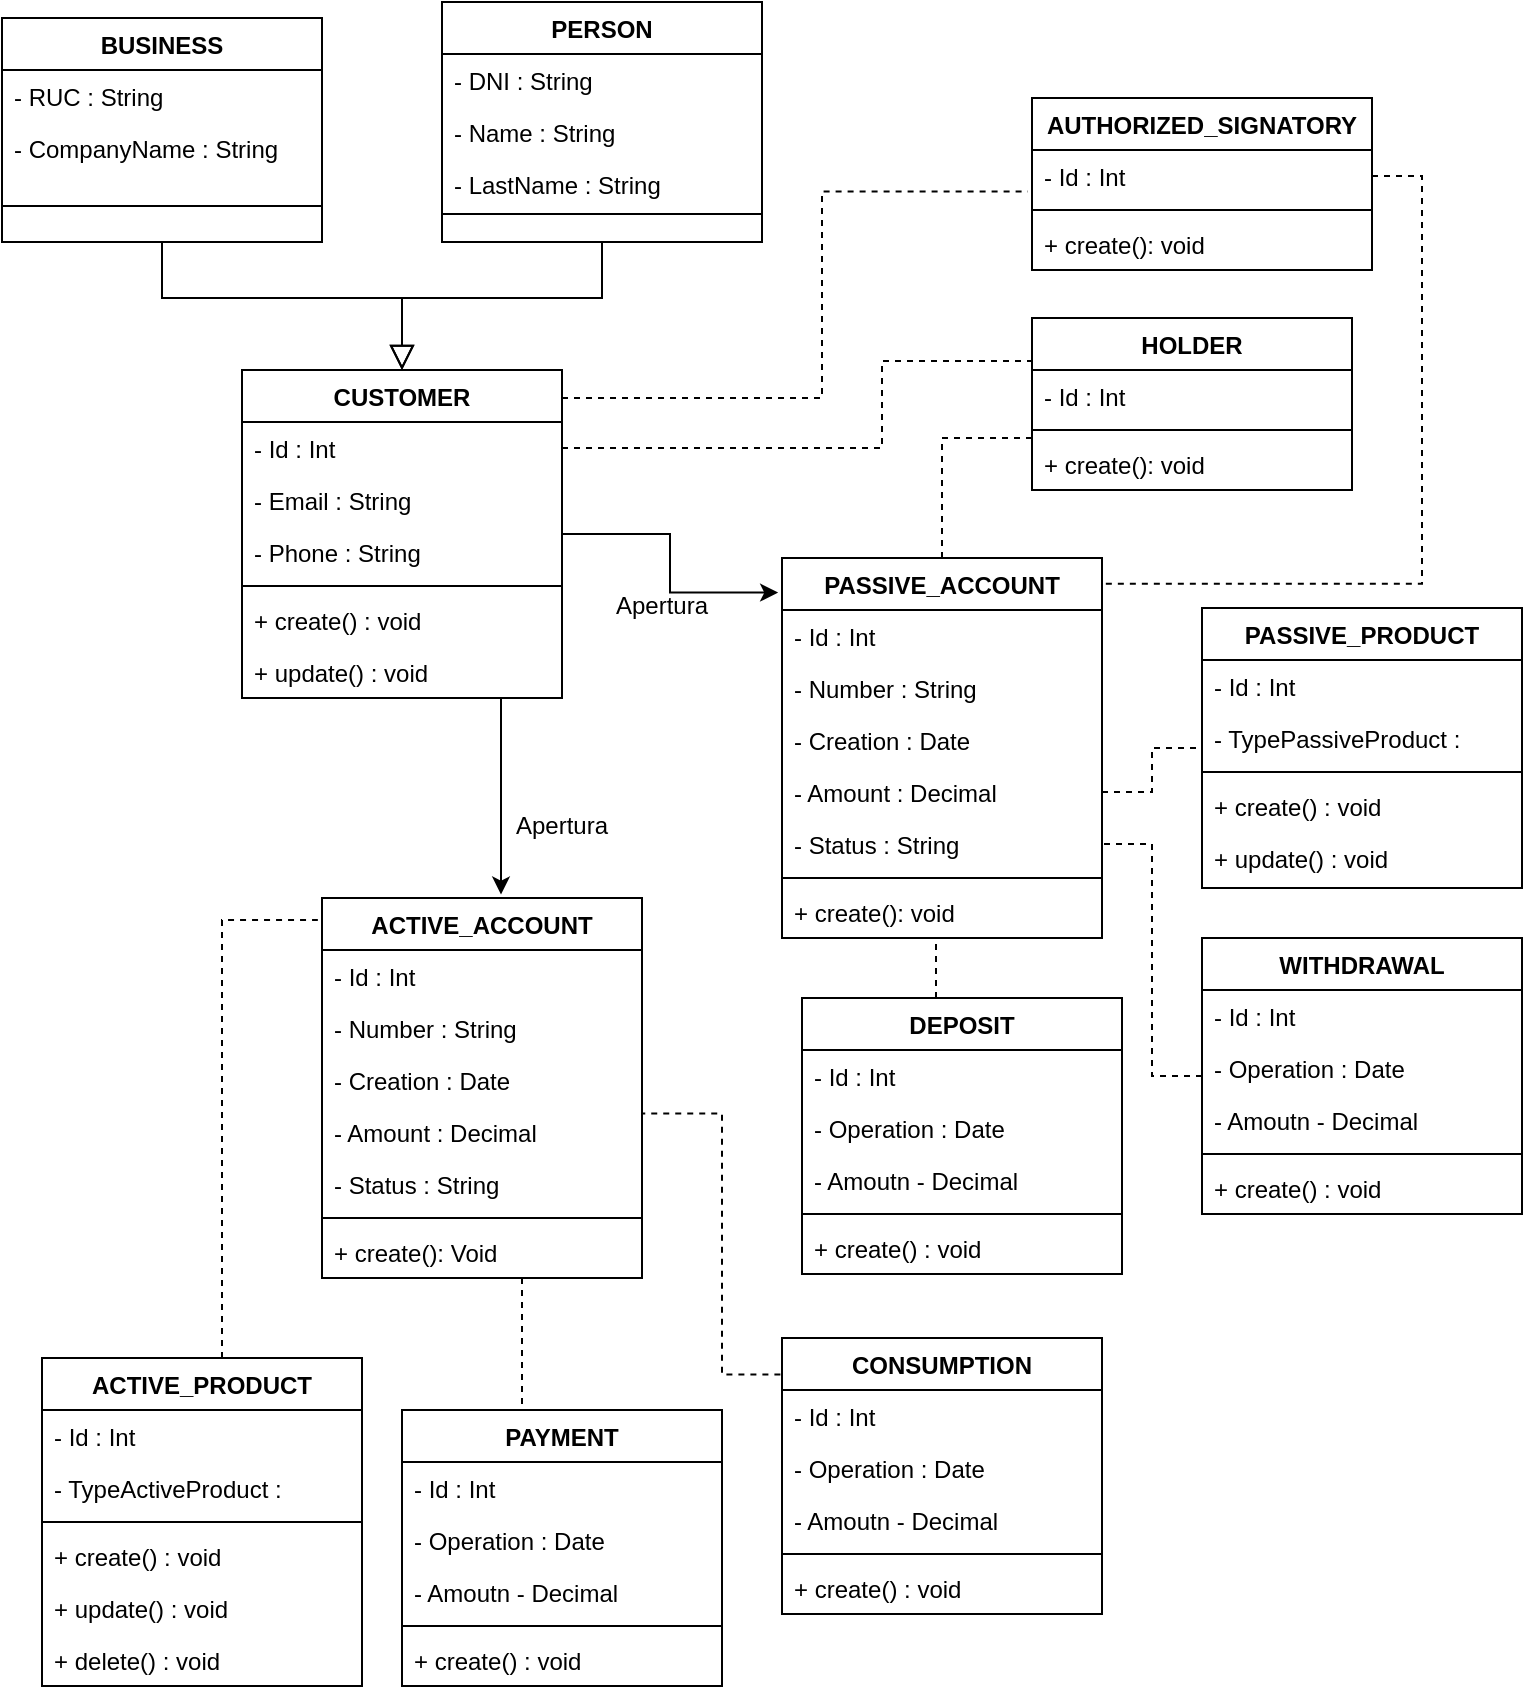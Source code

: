 <mxfile version="20.1.2" type="device"><diagram id="C5RBs43oDa-KdzZeNtuy" name="Page-1"><mxGraphModel dx="1038" dy="583" grid="1" gridSize="10" guides="1" tooltips="1" connect="1" arrows="1" fold="1" page="1" pageScale="1" pageWidth="827" pageHeight="1169" math="0" shadow="0"><root><mxCell id="WIyWlLk6GJQsqaUBKTNV-0"/><mxCell id="WIyWlLk6GJQsqaUBKTNV-1" parent="WIyWlLk6GJQsqaUBKTNV-0"/><mxCell id="EEUe4uyViLUBXM3c4ScE-38" style="edgeStyle=elbowEdgeStyle;rounded=0;orthogonalLoop=1;jettySize=auto;html=1;entryX=0.56;entryY=-0.009;entryDx=0;entryDy=0;entryPerimeter=0;" edge="1" parent="WIyWlLk6GJQsqaUBKTNV-1" source="zkfFHV4jXpPFQw0GAbJ--0" target="EEUe4uyViLUBXM3c4ScE-30"><mxGeometry relative="1" as="geometry"/></mxCell><mxCell id="EEUe4uyViLUBXM3c4ScE-40" style="edgeStyle=elbowEdgeStyle;rounded=0;orthogonalLoop=1;jettySize=auto;html=1;entryX=-0.012;entryY=0.091;entryDx=0;entryDy=0;entryPerimeter=0;" edge="1" parent="WIyWlLk6GJQsqaUBKTNV-1" source="zkfFHV4jXpPFQw0GAbJ--0" target="EEUe4uyViLUBXM3c4ScE-22"><mxGeometry relative="1" as="geometry"/></mxCell><mxCell id="EEUe4uyViLUBXM3c4ScE-55" style="edgeStyle=elbowEdgeStyle;rounded=0;orthogonalLoop=1;jettySize=auto;html=1;entryX=-0.012;entryY=0.8;entryDx=0;entryDy=0;entryPerimeter=0;dashed=1;endArrow=none;endFill=0;" edge="1" parent="WIyWlLk6GJQsqaUBKTNV-1" source="zkfFHV4jXpPFQw0GAbJ--0" target="EEUe4uyViLUBXM3c4ScE-52"><mxGeometry relative="1" as="geometry"><Array as="points"><mxPoint x="450" y="270"/></Array></mxGeometry></mxCell><mxCell id="zkfFHV4jXpPFQw0GAbJ--0" value="CUSTOMER" style="swimlane;fontStyle=1;align=center;verticalAlign=top;childLayout=stackLayout;horizontal=1;startSize=26;horizontalStack=0;resizeParent=1;resizeLast=0;collapsible=1;marginBottom=0;rounded=0;shadow=0;strokeWidth=1;" parent="WIyWlLk6GJQsqaUBKTNV-1" vertex="1"><mxGeometry x="160" y="256" width="160" height="164" as="geometry"><mxRectangle x="230" y="140" width="160" height="26" as="alternateBounds"/></mxGeometry></mxCell><mxCell id="zkfFHV4jXpPFQw0GAbJ--1" value="- Id : Int" style="text;align=left;verticalAlign=top;spacingLeft=4;spacingRight=4;overflow=hidden;rotatable=0;points=[[0,0.5],[1,0.5]];portConstraint=eastwest;" parent="zkfFHV4jXpPFQw0GAbJ--0" vertex="1"><mxGeometry y="26" width="160" height="26" as="geometry"/></mxCell><mxCell id="zkfFHV4jXpPFQw0GAbJ--2" value="- Email : String" style="text;align=left;verticalAlign=top;spacingLeft=4;spacingRight=4;overflow=hidden;rotatable=0;points=[[0,0.5],[1,0.5]];portConstraint=eastwest;rounded=0;shadow=0;html=0;" parent="zkfFHV4jXpPFQw0GAbJ--0" vertex="1"><mxGeometry y="52" width="160" height="26" as="geometry"/></mxCell><mxCell id="zkfFHV4jXpPFQw0GAbJ--3" value="- Phone : String" style="text;align=left;verticalAlign=top;spacingLeft=4;spacingRight=4;overflow=hidden;rotatable=0;points=[[0,0.5],[1,0.5]];portConstraint=eastwest;rounded=0;shadow=0;html=0;" parent="zkfFHV4jXpPFQw0GAbJ--0" vertex="1"><mxGeometry y="78" width="160" height="26" as="geometry"/></mxCell><mxCell id="zkfFHV4jXpPFQw0GAbJ--4" value="" style="line;html=1;strokeWidth=1;align=left;verticalAlign=middle;spacingTop=-1;spacingLeft=3;spacingRight=3;rotatable=0;labelPosition=right;points=[];portConstraint=eastwest;" parent="zkfFHV4jXpPFQw0GAbJ--0" vertex="1"><mxGeometry y="104" width="160" height="8" as="geometry"/></mxCell><mxCell id="zkfFHV4jXpPFQw0GAbJ--5" value="+ create() : void" style="text;align=left;verticalAlign=top;spacingLeft=4;spacingRight=4;overflow=hidden;rotatable=0;points=[[0,0.5],[1,0.5]];portConstraint=eastwest;" parent="zkfFHV4jXpPFQw0GAbJ--0" vertex="1"><mxGeometry y="112" width="160" height="26" as="geometry"/></mxCell><mxCell id="EEUe4uyViLUBXM3c4ScE-9" value="+ update() : void" style="text;align=left;verticalAlign=top;spacingLeft=4;spacingRight=4;overflow=hidden;rotatable=0;points=[[0,0.5],[1,0.5]];portConstraint=eastwest;" vertex="1" parent="zkfFHV4jXpPFQw0GAbJ--0"><mxGeometry y="138" width="160" height="26" as="geometry"/></mxCell><mxCell id="zkfFHV4jXpPFQw0GAbJ--6" value="BUSINESS" style="swimlane;fontStyle=1;align=center;verticalAlign=top;childLayout=stackLayout;horizontal=1;startSize=26;horizontalStack=0;resizeParent=1;resizeLast=0;collapsible=1;marginBottom=0;rounded=0;shadow=0;strokeWidth=1;" parent="WIyWlLk6GJQsqaUBKTNV-1" vertex="1"><mxGeometry x="40" y="80" width="160" height="112" as="geometry"><mxRectangle x="130" y="380" width="160" height="26" as="alternateBounds"/></mxGeometry></mxCell><mxCell id="zkfFHV4jXpPFQw0GAbJ--7" value="- RUC : String" style="text;align=left;verticalAlign=top;spacingLeft=4;spacingRight=4;overflow=hidden;rotatable=0;points=[[0,0.5],[1,0.5]];portConstraint=eastwest;" parent="zkfFHV4jXpPFQw0GAbJ--6" vertex="1"><mxGeometry y="26" width="160" height="26" as="geometry"/></mxCell><mxCell id="zkfFHV4jXpPFQw0GAbJ--8" value="- CompanyName : String" style="text;align=left;verticalAlign=top;spacingLeft=4;spacingRight=4;overflow=hidden;rotatable=0;points=[[0,0.5],[1,0.5]];portConstraint=eastwest;rounded=0;shadow=0;html=0;" parent="zkfFHV4jXpPFQw0GAbJ--6" vertex="1"><mxGeometry y="52" width="160" height="26" as="geometry"/></mxCell><mxCell id="zkfFHV4jXpPFQw0GAbJ--9" value="" style="line;html=1;strokeWidth=1;align=left;verticalAlign=middle;spacingTop=-1;spacingLeft=3;spacingRight=3;rotatable=0;labelPosition=right;points=[];portConstraint=eastwest;" parent="zkfFHV4jXpPFQw0GAbJ--6" vertex="1"><mxGeometry y="78" width="160" height="32" as="geometry"/></mxCell><mxCell id="zkfFHV4jXpPFQw0GAbJ--12" value="" style="endArrow=block;endSize=10;endFill=0;shadow=0;strokeWidth=1;rounded=0;edgeStyle=elbowEdgeStyle;elbow=vertical;exitX=0.5;exitY=1;exitDx=0;exitDy=0;entryX=0.5;entryY=0;entryDx=0;entryDy=0;" parent="WIyWlLk6GJQsqaUBKTNV-1" source="zkfFHV4jXpPFQw0GAbJ--6" target="zkfFHV4jXpPFQw0GAbJ--0" edge="1"><mxGeometry width="160" relative="1" as="geometry"><mxPoint x="154.8" y="151.792" as="sourcePoint"/><mxPoint x="120" y="-117" as="targetPoint"/><Array as="points"><mxPoint x="170" y="220"/></Array></mxGeometry></mxCell><mxCell id="EEUe4uyViLUBXM3c4ScE-93" style="edgeStyle=elbowEdgeStyle;rounded=0;orthogonalLoop=1;jettySize=auto;html=1;endArrow=block;endFill=0;exitX=0.5;exitY=1;exitDx=0;exitDy=0;entryX=0.5;entryY=0;entryDx=0;entryDy=0;elbow=vertical;endSize=10;" edge="1" parent="WIyWlLk6GJQsqaUBKTNV-1" source="zkfFHV4jXpPFQw0GAbJ--13" target="zkfFHV4jXpPFQw0GAbJ--0"><mxGeometry relative="1" as="geometry"><mxPoint x="240" y="250" as="targetPoint"/><Array as="points"><mxPoint x="280" y="220"/></Array></mxGeometry></mxCell><mxCell id="zkfFHV4jXpPFQw0GAbJ--13" value="PERSON" style="swimlane;fontStyle=1;align=center;verticalAlign=top;childLayout=stackLayout;horizontal=1;startSize=26;horizontalStack=0;resizeParent=1;resizeLast=0;collapsible=1;marginBottom=0;rounded=0;shadow=0;strokeWidth=1;" parent="WIyWlLk6GJQsqaUBKTNV-1" vertex="1"><mxGeometry x="260" y="72" width="160" height="120" as="geometry"><mxRectangle x="340" y="380" width="170" height="26" as="alternateBounds"/></mxGeometry></mxCell><mxCell id="zkfFHV4jXpPFQw0GAbJ--14" value="- DNI : String" style="text;align=left;verticalAlign=top;spacingLeft=4;spacingRight=4;overflow=hidden;rotatable=0;points=[[0,0.5],[1,0.5]];portConstraint=eastwest;" parent="zkfFHV4jXpPFQw0GAbJ--13" vertex="1"><mxGeometry y="26" width="160" height="26" as="geometry"/></mxCell><mxCell id="EEUe4uyViLUBXM3c4ScE-1" value="- Name : String" style="text;align=left;verticalAlign=top;spacingLeft=4;spacingRight=4;overflow=hidden;rotatable=0;points=[[0,0.5],[1,0.5]];portConstraint=eastwest;" vertex="1" parent="zkfFHV4jXpPFQw0GAbJ--13"><mxGeometry y="52" width="160" height="26" as="geometry"/></mxCell><mxCell id="EEUe4uyViLUBXM3c4ScE-0" value="- LastName : String" style="text;align=left;verticalAlign=top;spacingLeft=4;spacingRight=4;overflow=hidden;rotatable=0;points=[[0,0.5],[1,0.5]];portConstraint=eastwest;" vertex="1" parent="zkfFHV4jXpPFQw0GAbJ--13"><mxGeometry y="78" width="160" height="26" as="geometry"/></mxCell><mxCell id="zkfFHV4jXpPFQw0GAbJ--15" value="" style="line;html=1;strokeWidth=1;align=left;verticalAlign=middle;spacingTop=-1;spacingLeft=3;spacingRight=3;rotatable=0;labelPosition=right;points=[];portConstraint=eastwest;" parent="zkfFHV4jXpPFQw0GAbJ--13" vertex="1"><mxGeometry y="104" width="160" height="4" as="geometry"/></mxCell><mxCell id="zkfFHV4jXpPFQw0GAbJ--17" value="PASSIVE_PRODUCT" style="swimlane;fontStyle=1;align=center;verticalAlign=top;childLayout=stackLayout;horizontal=1;startSize=26;horizontalStack=0;resizeParent=1;resizeLast=0;collapsible=1;marginBottom=0;rounded=0;shadow=0;strokeWidth=1;" parent="WIyWlLk6GJQsqaUBKTNV-1" vertex="1"><mxGeometry x="640" y="375" width="160" height="140" as="geometry"><mxRectangle x="550" y="140" width="160" height="26" as="alternateBounds"/></mxGeometry></mxCell><mxCell id="zkfFHV4jXpPFQw0GAbJ--18" value="- Id : Int" style="text;align=left;verticalAlign=top;spacingLeft=4;spacingRight=4;overflow=hidden;rotatable=0;points=[[0,0.5],[1,0.5]];portConstraint=eastwest;" parent="zkfFHV4jXpPFQw0GAbJ--17" vertex="1"><mxGeometry y="26" width="160" height="26" as="geometry"/></mxCell><mxCell id="zkfFHV4jXpPFQw0GAbJ--19" value="- TypePassiveProduct :" style="text;align=left;verticalAlign=top;spacingLeft=4;spacingRight=4;overflow=hidden;rotatable=0;points=[[0,0.5],[1,0.5]];portConstraint=eastwest;rounded=0;shadow=0;html=0;" parent="zkfFHV4jXpPFQw0GAbJ--17" vertex="1"><mxGeometry y="52" width="160" height="26" as="geometry"/></mxCell><mxCell id="zkfFHV4jXpPFQw0GAbJ--23" value="" style="line;html=1;strokeWidth=1;align=left;verticalAlign=middle;spacingTop=-1;spacingLeft=3;spacingRight=3;rotatable=0;labelPosition=right;points=[];portConstraint=eastwest;" parent="zkfFHV4jXpPFQw0GAbJ--17" vertex="1"><mxGeometry y="78" width="160" height="8" as="geometry"/></mxCell><mxCell id="zkfFHV4jXpPFQw0GAbJ--24" value="+ create() : void" style="text;align=left;verticalAlign=top;spacingLeft=4;spacingRight=4;overflow=hidden;rotatable=0;points=[[0,0.5],[1,0.5]];portConstraint=eastwest;" parent="zkfFHV4jXpPFQw0GAbJ--17" vertex="1"><mxGeometry y="86" width="160" height="26" as="geometry"/></mxCell><mxCell id="zkfFHV4jXpPFQw0GAbJ--25" value="+ update() : void" style="text;align=left;verticalAlign=top;spacingLeft=4;spacingRight=4;overflow=hidden;rotatable=0;points=[[0,0.5],[1,0.5]];portConstraint=eastwest;" parent="zkfFHV4jXpPFQw0GAbJ--17" vertex="1"><mxGeometry y="112" width="160" height="26" as="geometry"/></mxCell><mxCell id="EEUe4uyViLUBXM3c4ScE-46" style="edgeStyle=elbowEdgeStyle;rounded=0;orthogonalLoop=1;jettySize=auto;html=1;entryX=-0.013;entryY=0.058;entryDx=0;entryDy=0;entryPerimeter=0;dashed=1;endArrow=none;endFill=0;" edge="1" parent="WIyWlLk6GJQsqaUBKTNV-1" source="EEUe4uyViLUBXM3c4ScE-13" target="EEUe4uyViLUBXM3c4ScE-30"><mxGeometry relative="1" as="geometry"><Array as="points"><mxPoint x="150" y="730"/></Array></mxGeometry></mxCell><mxCell id="EEUe4uyViLUBXM3c4ScE-13" value="ACTIVE_PRODUCT" style="swimlane;fontStyle=1;align=center;verticalAlign=top;childLayout=stackLayout;horizontal=1;startSize=26;horizontalStack=0;resizeParent=1;resizeLast=0;collapsible=1;marginBottom=0;rounded=0;shadow=0;strokeWidth=1;" vertex="1" parent="WIyWlLk6GJQsqaUBKTNV-1"><mxGeometry x="60" y="750" width="160" height="164" as="geometry"><mxRectangle x="550" y="140" width="160" height="26" as="alternateBounds"/></mxGeometry></mxCell><mxCell id="EEUe4uyViLUBXM3c4ScE-14" value="- Id : Int" style="text;align=left;verticalAlign=top;spacingLeft=4;spacingRight=4;overflow=hidden;rotatable=0;points=[[0,0.5],[1,0.5]];portConstraint=eastwest;" vertex="1" parent="EEUe4uyViLUBXM3c4ScE-13"><mxGeometry y="26" width="160" height="26" as="geometry"/></mxCell><mxCell id="EEUe4uyViLUBXM3c4ScE-15" value="- TypeActiveProduct : " style="text;align=left;verticalAlign=top;spacingLeft=4;spacingRight=4;overflow=hidden;rotatable=0;points=[[0,0.5],[1,0.5]];portConstraint=eastwest;rounded=0;shadow=0;html=0;" vertex="1" parent="EEUe4uyViLUBXM3c4ScE-13"><mxGeometry y="52" width="160" height="26" as="geometry"/></mxCell><mxCell id="EEUe4uyViLUBXM3c4ScE-16" value="" style="line;html=1;strokeWidth=1;align=left;verticalAlign=middle;spacingTop=-1;spacingLeft=3;spacingRight=3;rotatable=0;labelPosition=right;points=[];portConstraint=eastwest;" vertex="1" parent="EEUe4uyViLUBXM3c4ScE-13"><mxGeometry y="78" width="160" height="8" as="geometry"/></mxCell><mxCell id="EEUe4uyViLUBXM3c4ScE-17" value="+ create() : void" style="text;align=left;verticalAlign=top;spacingLeft=4;spacingRight=4;overflow=hidden;rotatable=0;points=[[0,0.5],[1,0.5]];portConstraint=eastwest;" vertex="1" parent="EEUe4uyViLUBXM3c4ScE-13"><mxGeometry y="86" width="160" height="26" as="geometry"/></mxCell><mxCell id="EEUe4uyViLUBXM3c4ScE-18" value="+ update() : void" style="text;align=left;verticalAlign=top;spacingLeft=4;spacingRight=4;overflow=hidden;rotatable=0;points=[[0,0.5],[1,0.5]];portConstraint=eastwest;" vertex="1" parent="EEUe4uyViLUBXM3c4ScE-13"><mxGeometry y="112" width="160" height="26" as="geometry"/></mxCell><mxCell id="EEUe4uyViLUBXM3c4ScE-19" value="+ delete() : void" style="text;align=left;verticalAlign=top;spacingLeft=4;spacingRight=4;overflow=hidden;rotatable=0;points=[[0,0.5],[1,0.5]];portConstraint=eastwest;" vertex="1" parent="EEUe4uyViLUBXM3c4ScE-13"><mxGeometry y="138" width="160" height="26" as="geometry"/></mxCell><mxCell id="EEUe4uyViLUBXM3c4ScE-22" value="PASSIVE_ACCOUNT" style="swimlane;fontStyle=1;align=center;verticalAlign=top;childLayout=stackLayout;horizontal=1;startSize=26;horizontalStack=0;resizeParent=1;resizeParentMax=0;resizeLast=0;collapsible=1;marginBottom=0;" vertex="1" parent="WIyWlLk6GJQsqaUBKTNV-1"><mxGeometry x="430" y="350" width="160" height="190" as="geometry"/></mxCell><mxCell id="EEUe4uyViLUBXM3c4ScE-23" value="- Id : Int" style="text;strokeColor=none;fillColor=none;align=left;verticalAlign=top;spacingLeft=4;spacingRight=4;overflow=hidden;rotatable=0;points=[[0,0.5],[1,0.5]];portConstraint=eastwest;" vertex="1" parent="EEUe4uyViLUBXM3c4ScE-22"><mxGeometry y="26" width="160" height="26" as="geometry"/></mxCell><mxCell id="EEUe4uyViLUBXM3c4ScE-26" value="- Number : String" style="text;strokeColor=none;fillColor=none;align=left;verticalAlign=top;spacingLeft=4;spacingRight=4;overflow=hidden;rotatable=0;points=[[0,0.5],[1,0.5]];portConstraint=eastwest;" vertex="1" parent="EEUe4uyViLUBXM3c4ScE-22"><mxGeometry y="52" width="160" height="26" as="geometry"/></mxCell><mxCell id="EEUe4uyViLUBXM3c4ScE-27" value="- Creation : Date" style="text;strokeColor=none;fillColor=none;align=left;verticalAlign=top;spacingLeft=4;spacingRight=4;overflow=hidden;rotatable=0;points=[[0,0.5],[1,0.5]];portConstraint=eastwest;" vertex="1" parent="EEUe4uyViLUBXM3c4ScE-22"><mxGeometry y="78" width="160" height="26" as="geometry"/></mxCell><mxCell id="EEUe4uyViLUBXM3c4ScE-28" value="- Amount : Decimal" style="text;strokeColor=none;fillColor=none;align=left;verticalAlign=top;spacingLeft=4;spacingRight=4;overflow=hidden;rotatable=0;points=[[0,0.5],[1,0.5]];portConstraint=eastwest;" vertex="1" parent="EEUe4uyViLUBXM3c4ScE-22"><mxGeometry y="104" width="160" height="26" as="geometry"/></mxCell><mxCell id="EEUe4uyViLUBXM3c4ScE-29" value="- Status : String" style="text;strokeColor=none;fillColor=none;align=left;verticalAlign=top;spacingLeft=4;spacingRight=4;overflow=hidden;rotatable=0;points=[[0,0.5],[1,0.5]];portConstraint=eastwest;" vertex="1" parent="EEUe4uyViLUBXM3c4ScE-22"><mxGeometry y="130" width="160" height="26" as="geometry"/></mxCell><mxCell id="EEUe4uyViLUBXM3c4ScE-24" value="" style="line;strokeWidth=1;fillColor=none;align=left;verticalAlign=middle;spacingTop=-1;spacingLeft=3;spacingRight=3;rotatable=0;labelPosition=right;points=[];portConstraint=eastwest;" vertex="1" parent="EEUe4uyViLUBXM3c4ScE-22"><mxGeometry y="156" width="160" height="8" as="geometry"/></mxCell><mxCell id="EEUe4uyViLUBXM3c4ScE-25" value="+ create(): void" style="text;strokeColor=none;fillColor=none;align=left;verticalAlign=top;spacingLeft=4;spacingRight=4;overflow=hidden;rotatable=0;points=[[0,0.5],[1,0.5]];portConstraint=eastwest;" vertex="1" parent="EEUe4uyViLUBXM3c4ScE-22"><mxGeometry y="164" width="160" height="26" as="geometry"/></mxCell><mxCell id="EEUe4uyViLUBXM3c4ScE-90" style="edgeStyle=elbowEdgeStyle;rounded=0;orthogonalLoop=1;jettySize=auto;html=1;dashed=1;endArrow=none;endFill=0;" edge="1" parent="WIyWlLk6GJQsqaUBKTNV-1" source="EEUe4uyViLUBXM3c4ScE-30" target="EEUe4uyViLUBXM3c4ScE-84"><mxGeometry relative="1" as="geometry"/></mxCell><mxCell id="EEUe4uyViLUBXM3c4ScE-30" value="ACTIVE_ACCOUNT" style="swimlane;fontStyle=1;align=center;verticalAlign=top;childLayout=stackLayout;horizontal=1;startSize=26;horizontalStack=0;resizeParent=1;resizeParentMax=0;resizeLast=0;collapsible=1;marginBottom=0;" vertex="1" parent="WIyWlLk6GJQsqaUBKTNV-1"><mxGeometry x="200" y="520" width="160" height="190" as="geometry"/></mxCell><mxCell id="EEUe4uyViLUBXM3c4ScE-31" value="- Id : Int" style="text;strokeColor=none;fillColor=none;align=left;verticalAlign=top;spacingLeft=4;spacingRight=4;overflow=hidden;rotatable=0;points=[[0,0.5],[1,0.5]];portConstraint=eastwest;" vertex="1" parent="EEUe4uyViLUBXM3c4ScE-30"><mxGeometry y="26" width="160" height="26" as="geometry"/></mxCell><mxCell id="EEUe4uyViLUBXM3c4ScE-32" value="- Number : String" style="text;strokeColor=none;fillColor=none;align=left;verticalAlign=top;spacingLeft=4;spacingRight=4;overflow=hidden;rotatable=0;points=[[0,0.5],[1,0.5]];portConstraint=eastwest;" vertex="1" parent="EEUe4uyViLUBXM3c4ScE-30"><mxGeometry y="52" width="160" height="26" as="geometry"/></mxCell><mxCell id="EEUe4uyViLUBXM3c4ScE-33" value="- Creation : Date" style="text;strokeColor=none;fillColor=none;align=left;verticalAlign=top;spacingLeft=4;spacingRight=4;overflow=hidden;rotatable=0;points=[[0,0.5],[1,0.5]];portConstraint=eastwest;" vertex="1" parent="EEUe4uyViLUBXM3c4ScE-30"><mxGeometry y="78" width="160" height="26" as="geometry"/></mxCell><mxCell id="EEUe4uyViLUBXM3c4ScE-34" value="- Amount : Decimal" style="text;strokeColor=none;fillColor=none;align=left;verticalAlign=top;spacingLeft=4;spacingRight=4;overflow=hidden;rotatable=0;points=[[0,0.5],[1,0.5]];portConstraint=eastwest;" vertex="1" parent="EEUe4uyViLUBXM3c4ScE-30"><mxGeometry y="104" width="160" height="26" as="geometry"/></mxCell><mxCell id="EEUe4uyViLUBXM3c4ScE-35" value="- Status : String" style="text;strokeColor=none;fillColor=none;align=left;verticalAlign=top;spacingLeft=4;spacingRight=4;overflow=hidden;rotatable=0;points=[[0,0.5],[1,0.5]];portConstraint=eastwest;" vertex="1" parent="EEUe4uyViLUBXM3c4ScE-30"><mxGeometry y="130" width="160" height="26" as="geometry"/></mxCell><mxCell id="EEUe4uyViLUBXM3c4ScE-36" value="" style="line;strokeWidth=1;fillColor=none;align=left;verticalAlign=middle;spacingTop=-1;spacingLeft=3;spacingRight=3;rotatable=0;labelPosition=right;points=[];portConstraint=eastwest;" vertex="1" parent="EEUe4uyViLUBXM3c4ScE-30"><mxGeometry y="156" width="160" height="8" as="geometry"/></mxCell><mxCell id="EEUe4uyViLUBXM3c4ScE-37" value="+ create(): Void" style="text;strokeColor=none;fillColor=none;align=left;verticalAlign=top;spacingLeft=4;spacingRight=4;overflow=hidden;rotatable=0;points=[[0,0.5],[1,0.5]];portConstraint=eastwest;" vertex="1" parent="EEUe4uyViLUBXM3c4ScE-30"><mxGeometry y="164" width="160" height="26" as="geometry"/></mxCell><mxCell id="EEUe4uyViLUBXM3c4ScE-41" value="Apertura" style="text;align=center;fontStyle=0;verticalAlign=middle;spacingLeft=3;spacingRight=3;strokeColor=none;rotatable=0;points=[[0,0.5],[1,0.5]];portConstraint=eastwest;" vertex="1" parent="WIyWlLk6GJQsqaUBKTNV-1"><mxGeometry x="280" y="470" width="80" height="26" as="geometry"/></mxCell><mxCell id="EEUe4uyViLUBXM3c4ScE-43" value="Apertura" style="text;align=center;fontStyle=0;verticalAlign=middle;spacingLeft=3;spacingRight=3;strokeColor=none;rotatable=0;points=[[0,0.5],[1,0.5]];portConstraint=eastwest;" vertex="1" parent="WIyWlLk6GJQsqaUBKTNV-1"><mxGeometry x="330" y="360" width="80" height="26" as="geometry"/></mxCell><mxCell id="EEUe4uyViLUBXM3c4ScE-57" style="edgeStyle=elbowEdgeStyle;rounded=0;orthogonalLoop=1;jettySize=auto;html=1;entryX=0.5;entryY=0;entryDx=0;entryDy=0;dashed=1;endArrow=none;endFill=0;" edge="1" parent="WIyWlLk6GJQsqaUBKTNV-1" source="EEUe4uyViLUBXM3c4ScE-47" target="EEUe4uyViLUBXM3c4ScE-22"><mxGeometry relative="1" as="geometry"><Array as="points"><mxPoint x="510" y="290"/></Array></mxGeometry></mxCell><mxCell id="EEUe4uyViLUBXM3c4ScE-47" value="HOLDER" style="swimlane;fontStyle=1;align=center;verticalAlign=top;childLayout=stackLayout;horizontal=1;startSize=26;horizontalStack=0;resizeParent=1;resizeParentMax=0;resizeLast=0;collapsible=1;marginBottom=0;" vertex="1" parent="WIyWlLk6GJQsqaUBKTNV-1"><mxGeometry x="555" y="230" width="160" height="86" as="geometry"/></mxCell><mxCell id="EEUe4uyViLUBXM3c4ScE-48" value="- Id : Int" style="text;strokeColor=none;fillColor=none;align=left;verticalAlign=top;spacingLeft=4;spacingRight=4;overflow=hidden;rotatable=0;points=[[0,0.5],[1,0.5]];portConstraint=eastwest;" vertex="1" parent="EEUe4uyViLUBXM3c4ScE-47"><mxGeometry y="26" width="160" height="26" as="geometry"/></mxCell><mxCell id="EEUe4uyViLUBXM3c4ScE-49" value="" style="line;strokeWidth=1;fillColor=none;align=left;verticalAlign=middle;spacingTop=-1;spacingLeft=3;spacingRight=3;rotatable=0;labelPosition=right;points=[];portConstraint=eastwest;" vertex="1" parent="EEUe4uyViLUBXM3c4ScE-47"><mxGeometry y="52" width="160" height="8" as="geometry"/></mxCell><mxCell id="EEUe4uyViLUBXM3c4ScE-50" value="+ create(): void" style="text;strokeColor=none;fillColor=none;align=left;verticalAlign=top;spacingLeft=4;spacingRight=4;overflow=hidden;rotatable=0;points=[[0,0.5],[1,0.5]];portConstraint=eastwest;" vertex="1" parent="EEUe4uyViLUBXM3c4ScE-47"><mxGeometry y="60" width="160" height="26" as="geometry"/></mxCell><mxCell id="EEUe4uyViLUBXM3c4ScE-51" value="AUTHORIZED_SIGNATORY" style="swimlane;fontStyle=1;align=center;verticalAlign=top;childLayout=stackLayout;horizontal=1;startSize=26;horizontalStack=0;resizeParent=1;resizeParentMax=0;resizeLast=0;collapsible=1;marginBottom=0;" vertex="1" parent="WIyWlLk6GJQsqaUBKTNV-1"><mxGeometry x="555" y="120" width="170" height="86" as="geometry"/></mxCell><mxCell id="EEUe4uyViLUBXM3c4ScE-52" value="- Id : Int" style="text;strokeColor=none;fillColor=none;align=left;verticalAlign=top;spacingLeft=4;spacingRight=4;overflow=hidden;rotatable=0;points=[[0,0.5],[1,0.5]];portConstraint=eastwest;" vertex="1" parent="EEUe4uyViLUBXM3c4ScE-51"><mxGeometry y="26" width="170" height="26" as="geometry"/></mxCell><mxCell id="EEUe4uyViLUBXM3c4ScE-53" value="" style="line;strokeWidth=1;fillColor=none;align=left;verticalAlign=middle;spacingTop=-1;spacingLeft=3;spacingRight=3;rotatable=0;labelPosition=right;points=[];portConstraint=eastwest;" vertex="1" parent="EEUe4uyViLUBXM3c4ScE-51"><mxGeometry y="52" width="170" height="8" as="geometry"/></mxCell><mxCell id="EEUe4uyViLUBXM3c4ScE-54" value="+ create(): void" style="text;strokeColor=none;fillColor=none;align=left;verticalAlign=top;spacingLeft=4;spacingRight=4;overflow=hidden;rotatable=0;points=[[0,0.5],[1,0.5]];portConstraint=eastwest;" vertex="1" parent="EEUe4uyViLUBXM3c4ScE-51"><mxGeometry y="60" width="170" height="26" as="geometry"/></mxCell><mxCell id="EEUe4uyViLUBXM3c4ScE-56" style="edgeStyle=elbowEdgeStyle;rounded=0;orthogonalLoop=1;jettySize=auto;html=1;entryX=0;entryY=0.25;entryDx=0;entryDy=0;dashed=1;endArrow=none;endFill=0;exitX=1;exitY=0.5;exitDx=0;exitDy=0;" edge="1" parent="WIyWlLk6GJQsqaUBKTNV-1" source="zkfFHV4jXpPFQw0GAbJ--1" target="EEUe4uyViLUBXM3c4ScE-47"><mxGeometry relative="1" as="geometry"><Array as="points"><mxPoint x="480" y="265"/><mxPoint x="500" y="270"/><mxPoint x="475" y="290"/></Array></mxGeometry></mxCell><mxCell id="EEUe4uyViLUBXM3c4ScE-58" style="edgeStyle=elbowEdgeStyle;rounded=0;orthogonalLoop=1;jettySize=auto;html=1;dashed=1;endArrow=none;endFill=0;entryX=0.995;entryY=0.068;entryDx=0;entryDy=0;entryPerimeter=0;" edge="1" parent="WIyWlLk6GJQsqaUBKTNV-1" source="EEUe4uyViLUBXM3c4ScE-52" target="EEUe4uyViLUBXM3c4ScE-22"><mxGeometry relative="1" as="geometry"><Array as="points"><mxPoint x="750" y="380"/><mxPoint x="740" y="320"/><mxPoint x="740" y="300"/><mxPoint x="810" y="440"/><mxPoint x="820" y="200"/><mxPoint x="725" y="410"/><mxPoint x="820" y="200"/></Array></mxGeometry></mxCell><mxCell id="EEUe4uyViLUBXM3c4ScE-76" style="edgeStyle=elbowEdgeStyle;rounded=0;orthogonalLoop=1;jettySize=auto;html=1;entryX=0.48;entryY=1.085;entryDx=0;entryDy=0;entryPerimeter=0;dashed=1;endArrow=none;endFill=0;" edge="1" parent="WIyWlLk6GJQsqaUBKTNV-1" source="EEUe4uyViLUBXM3c4ScE-63" target="EEUe4uyViLUBXM3c4ScE-25"><mxGeometry relative="1" as="geometry"/></mxCell><mxCell id="EEUe4uyViLUBXM3c4ScE-63" value="DEPOSIT" style="swimlane;fontStyle=1;align=center;verticalAlign=top;childLayout=stackLayout;horizontal=1;startSize=26;horizontalStack=0;resizeParent=1;resizeParentMax=0;resizeLast=0;collapsible=1;marginBottom=0;" vertex="1" parent="WIyWlLk6GJQsqaUBKTNV-1"><mxGeometry x="440" y="570" width="160" height="138" as="geometry"/></mxCell><mxCell id="EEUe4uyViLUBXM3c4ScE-64" value="- Id : Int" style="text;strokeColor=none;fillColor=none;align=left;verticalAlign=top;spacingLeft=4;spacingRight=4;overflow=hidden;rotatable=0;points=[[0,0.5],[1,0.5]];portConstraint=eastwest;" vertex="1" parent="EEUe4uyViLUBXM3c4ScE-63"><mxGeometry y="26" width="160" height="26" as="geometry"/></mxCell><mxCell id="EEUe4uyViLUBXM3c4ScE-67" value="- Operation : Date" style="text;strokeColor=none;fillColor=none;align=left;verticalAlign=top;spacingLeft=4;spacingRight=4;overflow=hidden;rotatable=0;points=[[0,0.5],[1,0.5]];portConstraint=eastwest;" vertex="1" parent="EEUe4uyViLUBXM3c4ScE-63"><mxGeometry y="52" width="160" height="26" as="geometry"/></mxCell><mxCell id="EEUe4uyViLUBXM3c4ScE-68" value="- Amoutn - Decimal" style="text;strokeColor=none;fillColor=none;align=left;verticalAlign=top;spacingLeft=4;spacingRight=4;overflow=hidden;rotatable=0;points=[[0,0.5],[1,0.5]];portConstraint=eastwest;" vertex="1" parent="EEUe4uyViLUBXM3c4ScE-63"><mxGeometry y="78" width="160" height="26" as="geometry"/></mxCell><mxCell id="EEUe4uyViLUBXM3c4ScE-65" value="" style="line;strokeWidth=1;fillColor=none;align=left;verticalAlign=middle;spacingTop=-1;spacingLeft=3;spacingRight=3;rotatable=0;labelPosition=right;points=[];portConstraint=eastwest;" vertex="1" parent="EEUe4uyViLUBXM3c4ScE-63"><mxGeometry y="104" width="160" height="8" as="geometry"/></mxCell><mxCell id="EEUe4uyViLUBXM3c4ScE-66" value="+ create() : void" style="text;strokeColor=none;fillColor=none;align=left;verticalAlign=top;spacingLeft=4;spacingRight=4;overflow=hidden;rotatable=0;points=[[0,0.5],[1,0.5]];portConstraint=eastwest;" vertex="1" parent="EEUe4uyViLUBXM3c4ScE-63"><mxGeometry y="112" width="160" height="26" as="geometry"/></mxCell><mxCell id="EEUe4uyViLUBXM3c4ScE-77" style="edgeStyle=elbowEdgeStyle;rounded=0;orthogonalLoop=1;jettySize=auto;html=1;dashed=1;endArrow=none;endFill=0;" edge="1" parent="WIyWlLk6GJQsqaUBKTNV-1" source="EEUe4uyViLUBXM3c4ScE-69" target="EEUe4uyViLUBXM3c4ScE-29"><mxGeometry relative="1" as="geometry"/></mxCell><mxCell id="EEUe4uyViLUBXM3c4ScE-69" value="WITHDRAWAL" style="swimlane;fontStyle=1;align=center;verticalAlign=top;childLayout=stackLayout;horizontal=1;startSize=26;horizontalStack=0;resizeParent=1;resizeParentMax=0;resizeLast=0;collapsible=1;marginBottom=0;" vertex="1" parent="WIyWlLk6GJQsqaUBKTNV-1"><mxGeometry x="640" y="540" width="160" height="138" as="geometry"/></mxCell><mxCell id="EEUe4uyViLUBXM3c4ScE-70" value="- Id : Int" style="text;strokeColor=none;fillColor=none;align=left;verticalAlign=top;spacingLeft=4;spacingRight=4;overflow=hidden;rotatable=0;points=[[0,0.5],[1,0.5]];portConstraint=eastwest;" vertex="1" parent="EEUe4uyViLUBXM3c4ScE-69"><mxGeometry y="26" width="160" height="26" as="geometry"/></mxCell><mxCell id="EEUe4uyViLUBXM3c4ScE-71" value="- Operation : Date" style="text;strokeColor=none;fillColor=none;align=left;verticalAlign=top;spacingLeft=4;spacingRight=4;overflow=hidden;rotatable=0;points=[[0,0.5],[1,0.5]];portConstraint=eastwest;" vertex="1" parent="EEUe4uyViLUBXM3c4ScE-69"><mxGeometry y="52" width="160" height="26" as="geometry"/></mxCell><mxCell id="EEUe4uyViLUBXM3c4ScE-72" value="- Amoutn - Decimal" style="text;strokeColor=none;fillColor=none;align=left;verticalAlign=top;spacingLeft=4;spacingRight=4;overflow=hidden;rotatable=0;points=[[0,0.5],[1,0.5]];portConstraint=eastwest;" vertex="1" parent="EEUe4uyViLUBXM3c4ScE-69"><mxGeometry y="78" width="160" height="26" as="geometry"/></mxCell><mxCell id="EEUe4uyViLUBXM3c4ScE-73" value="" style="line;strokeWidth=1;fillColor=none;align=left;verticalAlign=middle;spacingTop=-1;spacingLeft=3;spacingRight=3;rotatable=0;labelPosition=right;points=[];portConstraint=eastwest;" vertex="1" parent="EEUe4uyViLUBXM3c4ScE-69"><mxGeometry y="104" width="160" height="8" as="geometry"/></mxCell><mxCell id="EEUe4uyViLUBXM3c4ScE-74" value="+ create() : void" style="text;strokeColor=none;fillColor=none;align=left;verticalAlign=top;spacingLeft=4;spacingRight=4;overflow=hidden;rotatable=0;points=[[0,0.5],[1,0.5]];portConstraint=eastwest;" vertex="1" parent="EEUe4uyViLUBXM3c4ScE-69"><mxGeometry y="112" width="160" height="26" as="geometry"/></mxCell><mxCell id="EEUe4uyViLUBXM3c4ScE-75" style="edgeStyle=elbowEdgeStyle;rounded=0;orthogonalLoop=1;jettySize=auto;html=1;dashed=1;endArrow=none;endFill=0;" edge="1" parent="WIyWlLk6GJQsqaUBKTNV-1" source="EEUe4uyViLUBXM3c4ScE-28" target="zkfFHV4jXpPFQw0GAbJ--17"><mxGeometry relative="1" as="geometry"/></mxCell><mxCell id="EEUe4uyViLUBXM3c4ScE-92" style="edgeStyle=elbowEdgeStyle;rounded=0;orthogonalLoop=1;jettySize=auto;html=1;dashed=1;endArrow=none;endFill=0;entryX=1.002;entryY=0.146;entryDx=0;entryDy=0;entryPerimeter=0;exitX=-0.005;exitY=0.132;exitDx=0;exitDy=0;exitPerimeter=0;" edge="1" parent="WIyWlLk6GJQsqaUBKTNV-1" source="EEUe4uyViLUBXM3c4ScE-78" target="EEUe4uyViLUBXM3c4ScE-34"><mxGeometry relative="1" as="geometry"><mxPoint x="390" y="630" as="targetPoint"/><Array as="points"><mxPoint x="400" y="770"/></Array></mxGeometry></mxCell><mxCell id="EEUe4uyViLUBXM3c4ScE-78" value="CONSUMPTION" style="swimlane;fontStyle=1;align=center;verticalAlign=top;childLayout=stackLayout;horizontal=1;startSize=26;horizontalStack=0;resizeParent=1;resizeParentMax=0;resizeLast=0;collapsible=1;marginBottom=0;" vertex="1" parent="WIyWlLk6GJQsqaUBKTNV-1"><mxGeometry x="430" y="740" width="160" height="138" as="geometry"/></mxCell><mxCell id="EEUe4uyViLUBXM3c4ScE-79" value="- Id : Int" style="text;strokeColor=none;fillColor=none;align=left;verticalAlign=top;spacingLeft=4;spacingRight=4;overflow=hidden;rotatable=0;points=[[0,0.5],[1,0.5]];portConstraint=eastwest;" vertex="1" parent="EEUe4uyViLUBXM3c4ScE-78"><mxGeometry y="26" width="160" height="26" as="geometry"/></mxCell><mxCell id="EEUe4uyViLUBXM3c4ScE-80" value="- Operation : Date" style="text;strokeColor=none;fillColor=none;align=left;verticalAlign=top;spacingLeft=4;spacingRight=4;overflow=hidden;rotatable=0;points=[[0,0.5],[1,0.5]];portConstraint=eastwest;" vertex="1" parent="EEUe4uyViLUBXM3c4ScE-78"><mxGeometry y="52" width="160" height="26" as="geometry"/></mxCell><mxCell id="EEUe4uyViLUBXM3c4ScE-81" value="- Amoutn - Decimal" style="text;strokeColor=none;fillColor=none;align=left;verticalAlign=top;spacingLeft=4;spacingRight=4;overflow=hidden;rotatable=0;points=[[0,0.5],[1,0.5]];portConstraint=eastwest;" vertex="1" parent="EEUe4uyViLUBXM3c4ScE-78"><mxGeometry y="78" width="160" height="26" as="geometry"/></mxCell><mxCell id="EEUe4uyViLUBXM3c4ScE-82" value="" style="line;strokeWidth=1;fillColor=none;align=left;verticalAlign=middle;spacingTop=-1;spacingLeft=3;spacingRight=3;rotatable=0;labelPosition=right;points=[];portConstraint=eastwest;" vertex="1" parent="EEUe4uyViLUBXM3c4ScE-78"><mxGeometry y="104" width="160" height="8" as="geometry"/></mxCell><mxCell id="EEUe4uyViLUBXM3c4ScE-83" value="+ create() : void" style="text;strokeColor=none;fillColor=none;align=left;verticalAlign=top;spacingLeft=4;spacingRight=4;overflow=hidden;rotatable=0;points=[[0,0.5],[1,0.5]];portConstraint=eastwest;" vertex="1" parent="EEUe4uyViLUBXM3c4ScE-78"><mxGeometry y="112" width="160" height="26" as="geometry"/></mxCell><mxCell id="EEUe4uyViLUBXM3c4ScE-84" value="PAYMENT" style="swimlane;fontStyle=1;align=center;verticalAlign=top;childLayout=stackLayout;horizontal=1;startSize=26;horizontalStack=0;resizeParent=1;resizeParentMax=0;resizeLast=0;collapsible=1;marginBottom=0;" vertex="1" parent="WIyWlLk6GJQsqaUBKTNV-1"><mxGeometry x="240" y="776" width="160" height="138" as="geometry"/></mxCell><mxCell id="EEUe4uyViLUBXM3c4ScE-85" value="- Id : Int" style="text;strokeColor=none;fillColor=none;align=left;verticalAlign=top;spacingLeft=4;spacingRight=4;overflow=hidden;rotatable=0;points=[[0,0.5],[1,0.5]];portConstraint=eastwest;" vertex="1" parent="EEUe4uyViLUBXM3c4ScE-84"><mxGeometry y="26" width="160" height="26" as="geometry"/></mxCell><mxCell id="EEUe4uyViLUBXM3c4ScE-86" value="- Operation : Date" style="text;strokeColor=none;fillColor=none;align=left;verticalAlign=top;spacingLeft=4;spacingRight=4;overflow=hidden;rotatable=0;points=[[0,0.5],[1,0.5]];portConstraint=eastwest;" vertex="1" parent="EEUe4uyViLUBXM3c4ScE-84"><mxGeometry y="52" width="160" height="26" as="geometry"/></mxCell><mxCell id="EEUe4uyViLUBXM3c4ScE-87" value="- Amoutn - Decimal" style="text;strokeColor=none;fillColor=none;align=left;verticalAlign=top;spacingLeft=4;spacingRight=4;overflow=hidden;rotatable=0;points=[[0,0.5],[1,0.5]];portConstraint=eastwest;" vertex="1" parent="EEUe4uyViLUBXM3c4ScE-84"><mxGeometry y="78" width="160" height="26" as="geometry"/></mxCell><mxCell id="EEUe4uyViLUBXM3c4ScE-88" value="" style="line;strokeWidth=1;fillColor=none;align=left;verticalAlign=middle;spacingTop=-1;spacingLeft=3;spacingRight=3;rotatable=0;labelPosition=right;points=[];portConstraint=eastwest;" vertex="1" parent="EEUe4uyViLUBXM3c4ScE-84"><mxGeometry y="104" width="160" height="8" as="geometry"/></mxCell><mxCell id="EEUe4uyViLUBXM3c4ScE-89" value="+ create() : void" style="text;strokeColor=none;fillColor=none;align=left;verticalAlign=top;spacingLeft=4;spacingRight=4;overflow=hidden;rotatable=0;points=[[0,0.5],[1,0.5]];portConstraint=eastwest;" vertex="1" parent="EEUe4uyViLUBXM3c4ScE-84"><mxGeometry y="112" width="160" height="26" as="geometry"/></mxCell></root></mxGraphModel></diagram></mxfile>